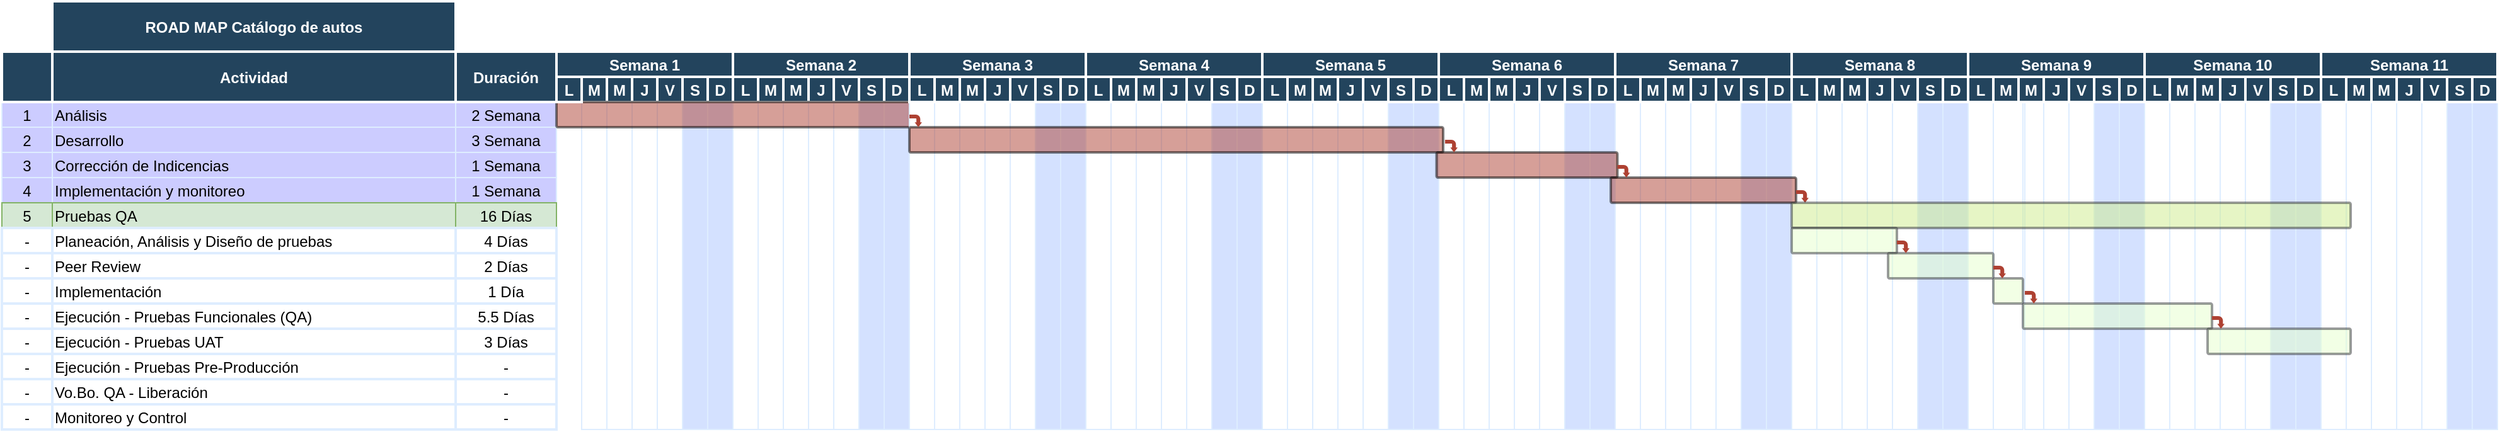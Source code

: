 <mxfile version="22.1.18" type="github">
  <diagram name="Page-1" id="8378b5f6-a2b2-b727-a746-972ab9d02e00">
    <mxGraphModel dx="1035" dy="569" grid="1" gridSize="10" guides="1" tooltips="1" connect="0" arrows="1" fold="1" page="1" pageScale="1.5" pageWidth="1169" pageHeight="827" background="none" math="0" shadow="0">
      <root>
        <mxCell id="0" />
        <mxCell id="1" parent="0" />
        <mxCell id="63" value="1" style="strokeColor=#DEEDFF;fillColor=#CCCCFF;" parent="1" vertex="1">
          <mxGeometry x="246.5" y="380" width="40" height="20" as="geometry" />
        </mxCell>
        <mxCell id="64" value="Análisis" style="align=left;strokeColor=#DEEDFF;fillColor=#CCCCFF;" parent="1" vertex="1">
          <mxGeometry x="286.5" y="380" width="320" height="20" as="geometry" />
        </mxCell>
        <mxCell id="65" value="2 Semana" style="strokeColor=#DEEDFF;fillColor=#CCCCFF;" parent="1" vertex="1">
          <mxGeometry x="606.5" y="380" width="80.0" height="20" as="geometry" />
        </mxCell>
        <mxCell id="69" value="2" style="strokeColor=#DEEDFF;fillColor=#CCCCFF;" parent="1" vertex="1">
          <mxGeometry x="246.5" y="400.0" width="40" height="20" as="geometry" />
        </mxCell>
        <mxCell id="70" value="Desarrollo" style="align=left;strokeColor=#DEEDFF;fillColor=#CCCCFF;" parent="1" vertex="1">
          <mxGeometry x="286.5" y="400.0" width="320.0" height="20" as="geometry" />
        </mxCell>
        <mxCell id="71" value="3 Semana" style="strokeColor=#DEEDFF;fillColor=#CCCCFF;" parent="1" vertex="1">
          <mxGeometry x="606.5" y="400.0" width="80.0" height="20" as="geometry" />
        </mxCell>
        <mxCell id="74" value="3" style="strokeColor=#DEEDFF;fillColor=#CCCCFF;" parent="1" vertex="1">
          <mxGeometry x="246.5" y="420.0" width="40" height="20" as="geometry" />
        </mxCell>
        <mxCell id="75" value="Corrección de Indicencias" style="align=left;strokeColor=#DEEDFF;fillColor=#CCCCFF;" parent="1" vertex="1">
          <mxGeometry x="286.5" y="420.0" width="320.0" height="20.0" as="geometry" />
        </mxCell>
        <mxCell id="76" value="1 Semana" style="strokeColor=#DEEDFF;fillColor=#CCCCFF;" parent="1" vertex="1">
          <mxGeometry x="606.5" y="420.0" width="80.0" height="20" as="geometry" />
        </mxCell>
        <mxCell id="79" value="4" style="strokeColor=#DEEDFF;fillColor=#CCCCFF;" parent="1" vertex="1">
          <mxGeometry x="246.5" y="440.0" width="40" height="20" as="geometry" />
        </mxCell>
        <mxCell id="80" value="Implementación y monitoreo" style="align=left;strokeColor=#DEEDFF;fillColor=#CCCCFF;" parent="1" vertex="1">
          <mxGeometry x="286.5" y="440.0" width="320" height="20" as="geometry" />
        </mxCell>
        <mxCell id="81" value="1 Semana" style="strokeColor=#DEEDFF;fillColor=#CCCCFF;" parent="1" vertex="1">
          <mxGeometry x="606.5" y="440.0" width="80.0" height="20" as="geometry" />
        </mxCell>
        <mxCell id="84" value="5" style="strokeColor=#82b366;fillColor=#d5e8d4;" parent="1" vertex="1">
          <mxGeometry x="246.5" y="460.0" width="40" height="20" as="geometry" />
        </mxCell>
        <mxCell id="85" value="Pruebas QA" style="align=left;strokeColor=#82b366;fillColor=#d5e8d4;" parent="1" vertex="1">
          <mxGeometry x="286.5" y="460.0" width="320.0" height="20" as="geometry" />
        </mxCell>
        <mxCell id="86" value="16 Días" style="strokeColor=#82b366;fillColor=#d5e8d4;" parent="1" vertex="1">
          <mxGeometry x="606.5" y="460.0" width="80.0" height="20" as="geometry" />
        </mxCell>
        <mxCell id="89" value="-" style="strokeColor=#DEEDFF;strokeWidth=2;" parent="1" vertex="1">
          <mxGeometry x="246.5" y="480.0" width="40" height="20" as="geometry" />
        </mxCell>
        <mxCell id="90" value="Planeación, Análisis y Diseño de pruebas" style="align=left;strokeColor=#DEEDFF;strokeWidth=2;" parent="1" vertex="1">
          <mxGeometry x="286.5" y="480.0" width="320.0" height="20" as="geometry" />
        </mxCell>
        <mxCell id="91" value="4 Días" style="strokeColor=#DEEDFF;strokeWidth=2;" parent="1" vertex="1">
          <mxGeometry x="606.5" y="480.0" width="80.0" height="20" as="geometry" />
        </mxCell>
        <mxCell id="94" value="-" style="strokeColor=#DEEDFF;strokeWidth=2;" parent="1" vertex="1">
          <mxGeometry x="246.5" y="500.0" width="40" height="20" as="geometry" />
        </mxCell>
        <mxCell id="95" value="Peer Review" style="align=left;strokeColor=#DEEDFF;strokeWidth=2;" parent="1" vertex="1">
          <mxGeometry x="286.5" y="500.0" width="320.0" height="20" as="geometry" />
        </mxCell>
        <mxCell id="96" value="2 Días" style="strokeColor=#DEEDFF;strokeWidth=2;" parent="1" vertex="1">
          <mxGeometry x="606.5" y="500.0" width="80.0" height="20" as="geometry" />
        </mxCell>
        <mxCell id="99" value="-" style="strokeColor=#DEEDFF;fillColor=#FFFFFF;strokeWidth=2;" parent="1" vertex="1">
          <mxGeometry x="246.5" y="520.0" width="40" height="20" as="geometry" />
        </mxCell>
        <mxCell id="100" value="Implementación" style="align=left;strokeColor=#DEEDFF;fillColor=#FFFFFF;strokeWidth=2;" parent="1" vertex="1">
          <mxGeometry x="286.5" y="520.0" width="320.0" height="20" as="geometry" />
        </mxCell>
        <mxCell id="101" value="1 Día" style="strokeColor=#DEEDFF;fillColor=#FFFFFF;strokeWidth=2;" parent="1" vertex="1">
          <mxGeometry x="606.5" y="520.0" width="80.0" height="20" as="geometry" />
        </mxCell>
        <mxCell id="104" value="-" style="strokeColor=#DEEDFF;fillColor=#FFFFFF;strokeWidth=2;" parent="1" vertex="1">
          <mxGeometry x="246.5" y="540.0" width="40" height="20" as="geometry" />
        </mxCell>
        <mxCell id="105" value="Ejecución - Pruebas Funcionales (QA)" style="align=left;strokeColor=#DEEDFF;fillColor=#FFFFFF;strokeWidth=2;" parent="1" vertex="1">
          <mxGeometry x="286.5" y="540.0" width="320.0" height="20.0" as="geometry" />
        </mxCell>
        <mxCell id="106" value="5.5 Días" style="strokeColor=#DEEDFF;fillColor=#FFFFFF;strokeWidth=2;" parent="1" vertex="1">
          <mxGeometry x="606.5" y="540.0" width="80.0" height="20" as="geometry" />
        </mxCell>
        <mxCell id="194" value="" style="strokeColor=#DEEDFF" parent="1" vertex="1">
          <mxGeometry x="706.5" y="380" width="20" height="260" as="geometry" />
        </mxCell>
        <mxCell id="195" value="" style="strokeColor=#DEEDFF" parent="1" vertex="1">
          <mxGeometry x="726.5" y="380" width="20" height="260" as="geometry" />
        </mxCell>
        <mxCell id="196" value="" style="strokeColor=#DEEDFF" parent="1" vertex="1">
          <mxGeometry x="746.5" y="380" width="20" height="260" as="geometry" />
        </mxCell>
        <mxCell id="197" value="" style="strokeColor=#DEEDFF" parent="1" vertex="1">
          <mxGeometry x="766.5" y="380" width="20" height="260" as="geometry" />
        </mxCell>
        <mxCell id="198" value="" style="strokeColor=#DEEDFF;fillColor=#D4E1FF" parent="1" vertex="1">
          <mxGeometry x="786.5" y="380" width="20" height="260" as="geometry" />
        </mxCell>
        <mxCell id="199" value="" style="strokeColor=#DEEDFF;fillColor=#D4E1FF" parent="1" vertex="1">
          <mxGeometry x="806.5" y="380" width="20" height="260" as="geometry" />
        </mxCell>
        <mxCell id="200" value="" style="strokeColor=#DEEDFF" parent="1" vertex="1">
          <mxGeometry x="826.5" y="380" width="20" height="260" as="geometry" />
        </mxCell>
        <mxCell id="201" value="" style="strokeColor=#DEEDFF" parent="1" vertex="1">
          <mxGeometry x="846.5" y="380" width="20" height="260" as="geometry" />
        </mxCell>
        <mxCell id="202" value="" style="strokeColor=#DEEDFF" parent="1" vertex="1">
          <mxGeometry x="866.5" y="380" width="20" height="260" as="geometry" />
        </mxCell>
        <mxCell id="203" value="" style="strokeColor=#DEEDFF" parent="1" vertex="1">
          <mxGeometry x="886.5" y="380" width="20" height="260" as="geometry" />
        </mxCell>
        <mxCell id="204" value="" style="strokeColor=#DEEDFF" parent="1" vertex="1">
          <mxGeometry x="906.5" y="380" width="20" height="260" as="geometry" />
        </mxCell>
        <mxCell id="205" value="" style="strokeColor=#DEEDFF;fillColor=#D4E1FF" parent="1" vertex="1">
          <mxGeometry x="926.5" y="380" width="20" height="260" as="geometry" />
        </mxCell>
        <mxCell id="206" value="" style="strokeColor=#DEEDFF;fillColor=#D4E1FF" parent="1" vertex="1">
          <mxGeometry x="946.5" y="380" width="20" height="260" as="geometry" />
        </mxCell>
        <mxCell id="2" value="Actividad" style="fillColor=#23445D;strokeColor=#FFFFFF;strokeWidth=2;fontColor=#FFFFFF;fontStyle=1" parent="1" vertex="1">
          <mxGeometry x="286.5" y="340" width="320" height="40" as="geometry" />
        </mxCell>
        <mxCell id="3" value="" style="fillColor=#23445D;strokeColor=#FFFFFF;strokeWidth=2;fontColor=#FFFFFF;fontStyle=1" parent="1" vertex="1">
          <mxGeometry x="246.5" y="340" width="40" height="40" as="geometry" />
        </mxCell>
        <mxCell id="4" value="Semana 1" style="fillColor=#23445D;strokeColor=#FFFFFF;strokeWidth=2;fontColor=#FFFFFF;fontStyle=1" parent="1" vertex="1">
          <mxGeometry x="686.5" y="340.0" width="140" height="20" as="geometry" />
        </mxCell>
        <mxCell id="6" value="M" style="fillColor=#23445D;strokeColor=#FFFFFF;strokeWidth=2;fontColor=#FFFFFF;fontStyle=1" parent="1" vertex="1">
          <mxGeometry x="706.5" y="360.0" width="20" height="20" as="geometry" />
        </mxCell>
        <mxCell id="7" value="M" style="fillColor=#23445D;strokeColor=#FFFFFF;strokeWidth=2;fontColor=#FFFFFF;fontStyle=1" parent="1" vertex="1">
          <mxGeometry x="726.5" y="360.0" width="20" height="20" as="geometry" />
        </mxCell>
        <mxCell id="8" value="J" style="fillColor=#23445D;strokeColor=#FFFFFF;strokeWidth=2;fontColor=#FFFFFF;fontStyle=1" parent="1" vertex="1">
          <mxGeometry x="746.5" y="360.0" width="20" height="20" as="geometry" />
        </mxCell>
        <mxCell id="9" value="V" style="fillColor=#23445D;strokeColor=#FFFFFF;strokeWidth=2;fontColor=#FFFFFF;fontStyle=1" parent="1" vertex="1">
          <mxGeometry x="766.5" y="360.0" width="20" height="20" as="geometry" />
        </mxCell>
        <mxCell id="10" value="S" style="fillColor=#23445D;strokeColor=#FFFFFF;strokeWidth=2;fontColor=#FFFFFF;fontStyle=1" parent="1" vertex="1">
          <mxGeometry x="786.5" y="360.0" width="20" height="20" as="geometry" />
        </mxCell>
        <mxCell id="11" value="D" style="fillColor=#23445D;strokeColor=#FFFFFF;strokeWidth=2;fontColor=#FFFFFF;fontStyle=1" parent="1" vertex="1">
          <mxGeometry x="806.5" y="360.0" width="20" height="20" as="geometry" />
        </mxCell>
        <mxCell id="12" value="Duración" style="fillColor=#23445D;strokeColor=#FFFFFF;strokeWidth=2;fontColor=#FFFFFF;fontStyle=1" parent="1" vertex="1">
          <mxGeometry x="606.5" y="340.0" width="80.0" height="40.0" as="geometry" />
        </mxCell>
        <mxCell id="15" value="Semana 2" style="fillColor=#23445D;strokeColor=#FFFFFF;strokeWidth=2;fontColor=#FFFFFF;fontStyle=1" parent="1" vertex="1">
          <mxGeometry x="826.5" y="340.0" width="140" height="20" as="geometry" />
        </mxCell>
        <mxCell id="16" value="L" style="fillColor=#23445D;strokeColor=#FFFFFF;strokeWidth=2;fontColor=#FFFFFF;fontStyle=1" parent="1" vertex="1">
          <mxGeometry x="826.5" y="360.0" width="20" height="20" as="geometry" />
        </mxCell>
        <mxCell id="17" value="M" style="fillColor=#23445D;strokeColor=#FFFFFF;strokeWidth=2;fontColor=#FFFFFF;fontStyle=1" parent="1" vertex="1">
          <mxGeometry x="846.5" y="360.0" width="20" height="20" as="geometry" />
        </mxCell>
        <mxCell id="18" value="M" style="fillColor=#23445D;strokeColor=#FFFFFF;strokeWidth=2;fontColor=#FFFFFF;fontStyle=1" parent="1" vertex="1">
          <mxGeometry x="866.5" y="360.0" width="20" height="20" as="geometry" />
        </mxCell>
        <mxCell id="19" value="J" style="fillColor=#23445D;strokeColor=#FFFFFF;strokeWidth=2;fontColor=#FFFFFF;fontStyle=1" parent="1" vertex="1">
          <mxGeometry x="886.5" y="360.0" width="20" height="20" as="geometry" />
        </mxCell>
        <mxCell id="20" value="V" style="fillColor=#23445D;strokeColor=#FFFFFF;strokeWidth=2;fontColor=#FFFFFF;fontStyle=1" parent="1" vertex="1">
          <mxGeometry x="906.5" y="360.0" width="20" height="20" as="geometry" />
        </mxCell>
        <mxCell id="21" value="S" style="fillColor=#23445D;strokeColor=#FFFFFF;strokeWidth=2;fontColor=#FFFFFF;fontStyle=1" parent="1" vertex="1">
          <mxGeometry x="926.5" y="360.0" width="20" height="20" as="geometry" />
        </mxCell>
        <mxCell id="22" value="D" style="fillColor=#23445D;strokeColor=#FFFFFF;strokeWidth=2;fontColor=#FFFFFF;fontStyle=1" parent="1" vertex="1">
          <mxGeometry x="946.5" y="360.0" width="20" height="20" as="geometry" />
        </mxCell>
        <mxCell id="242" value="" style="shape=mxgraph.flowchart.process;fillColor=#AE4132;strokeColor=#000000;strokeWidth=2;opacity=50" parent="1" vertex="1">
          <mxGeometry x="686.5" y="380" width="283.5" height="20" as="geometry" />
        </mxCell>
        <mxCell id="0TEdr6XwHTBYmzNy-4LU-257" value="" style="strokeColor=#DEEDFF" vertex="1" parent="1">
          <mxGeometry x="966.5" y="380" width="20" height="260" as="geometry" />
        </mxCell>
        <mxCell id="0TEdr6XwHTBYmzNy-4LU-258" value="" style="strokeColor=#DEEDFF" vertex="1" parent="1">
          <mxGeometry x="986.5" y="380" width="20" height="260" as="geometry" />
        </mxCell>
        <mxCell id="0TEdr6XwHTBYmzNy-4LU-259" value="" style="strokeColor=#DEEDFF" vertex="1" parent="1">
          <mxGeometry x="1006.5" y="380" width="20" height="260" as="geometry" />
        </mxCell>
        <mxCell id="0TEdr6XwHTBYmzNy-4LU-260" value="" style="strokeColor=#DEEDFF" vertex="1" parent="1">
          <mxGeometry x="1026.5" y="380" width="20" height="260" as="geometry" />
        </mxCell>
        <mxCell id="0TEdr6XwHTBYmzNy-4LU-261" value="" style="strokeColor=#DEEDFF" vertex="1" parent="1">
          <mxGeometry x="1046.5" y="380" width="20" height="260" as="geometry" />
        </mxCell>
        <mxCell id="0TEdr6XwHTBYmzNy-4LU-262" value="" style="strokeColor=#DEEDFF;fillColor=#D4E1FF" vertex="1" parent="1">
          <mxGeometry x="1066.5" y="380" width="20" height="260" as="geometry" />
        </mxCell>
        <mxCell id="0TEdr6XwHTBYmzNy-4LU-263" value="" style="strokeColor=#DEEDFF;fillColor=#D4E1FF" vertex="1" parent="1">
          <mxGeometry x="1086.5" y="380" width="20" height="260" as="geometry" />
        </mxCell>
        <mxCell id="0TEdr6XwHTBYmzNy-4LU-264" value="Semana 3" style="fillColor=#23445D;strokeColor=#FFFFFF;strokeWidth=2;fontColor=#FFFFFF;fontStyle=1" vertex="1" parent="1">
          <mxGeometry x="966.5" y="340.0" width="140" height="20" as="geometry" />
        </mxCell>
        <mxCell id="0TEdr6XwHTBYmzNy-4LU-265" value="L" style="fillColor=#23445D;strokeColor=#FFFFFF;strokeWidth=2;fontColor=#FFFFFF;fontStyle=1" vertex="1" parent="1">
          <mxGeometry x="966.5" y="360.0" width="20" height="20" as="geometry" />
        </mxCell>
        <mxCell id="0TEdr6XwHTBYmzNy-4LU-266" value="M" style="fillColor=#23445D;strokeColor=#FFFFFF;strokeWidth=2;fontColor=#FFFFFF;fontStyle=1" vertex="1" parent="1">
          <mxGeometry x="986.5" y="360.0" width="20" height="20" as="geometry" />
        </mxCell>
        <mxCell id="0TEdr6XwHTBYmzNy-4LU-267" value="M" style="fillColor=#23445D;strokeColor=#FFFFFF;strokeWidth=2;fontColor=#FFFFFF;fontStyle=1" vertex="1" parent="1">
          <mxGeometry x="1006.5" y="360.0" width="20" height="20" as="geometry" />
        </mxCell>
        <mxCell id="0TEdr6XwHTBYmzNy-4LU-268" value="J" style="fillColor=#23445D;strokeColor=#FFFFFF;strokeWidth=2;fontColor=#FFFFFF;fontStyle=1" vertex="1" parent="1">
          <mxGeometry x="1026.5" y="360.0" width="20" height="20" as="geometry" />
        </mxCell>
        <mxCell id="0TEdr6XwHTBYmzNy-4LU-269" value="V" style="fillColor=#23445D;strokeColor=#FFFFFF;strokeWidth=2;fontColor=#FFFFFF;fontStyle=1" vertex="1" parent="1">
          <mxGeometry x="1046.5" y="360.0" width="20" height="20" as="geometry" />
        </mxCell>
        <mxCell id="0TEdr6XwHTBYmzNy-4LU-270" value="S" style="fillColor=#23445D;strokeColor=#FFFFFF;strokeWidth=2;fontColor=#FFFFFF;fontStyle=1" vertex="1" parent="1">
          <mxGeometry x="1066.5" y="360.0" width="20" height="20" as="geometry" />
        </mxCell>
        <mxCell id="0TEdr6XwHTBYmzNy-4LU-271" value="D" style="fillColor=#23445D;strokeColor=#FFFFFF;strokeWidth=2;fontColor=#FFFFFF;fontStyle=1" vertex="1" parent="1">
          <mxGeometry x="1086.5" y="360.0" width="20" height="20" as="geometry" />
        </mxCell>
        <mxCell id="0TEdr6XwHTBYmzNy-4LU-272" value="" style="strokeColor=#DEEDFF" vertex="1" parent="1">
          <mxGeometry x="1106.5" y="380" width="20" height="260" as="geometry" />
        </mxCell>
        <mxCell id="0TEdr6XwHTBYmzNy-4LU-273" value="" style="strokeColor=#DEEDFF" vertex="1" parent="1">
          <mxGeometry x="1126.5" y="380" width="20" height="260" as="geometry" />
        </mxCell>
        <mxCell id="0TEdr6XwHTBYmzNy-4LU-274" value="" style="strokeColor=#DEEDFF" vertex="1" parent="1">
          <mxGeometry x="1146.5" y="380" width="20" height="260" as="geometry" />
        </mxCell>
        <mxCell id="0TEdr6XwHTBYmzNy-4LU-275" value="" style="strokeColor=#DEEDFF" vertex="1" parent="1">
          <mxGeometry x="1166.5" y="380" width="20" height="260" as="geometry" />
        </mxCell>
        <mxCell id="0TEdr6XwHTBYmzNy-4LU-276" value="" style="strokeColor=#DEEDFF" vertex="1" parent="1">
          <mxGeometry x="1186.5" y="380" width="20" height="260" as="geometry" />
        </mxCell>
        <mxCell id="0TEdr6XwHTBYmzNy-4LU-277" value="" style="strokeColor=#DEEDFF;fillColor=#D4E1FF" vertex="1" parent="1">
          <mxGeometry x="1206.5" y="380" width="20" height="260" as="geometry" />
        </mxCell>
        <mxCell id="0TEdr6XwHTBYmzNy-4LU-278" value="" style="strokeColor=#DEEDFF;fillColor=#D4E1FF" vertex="1" parent="1">
          <mxGeometry x="1226.5" y="380" width="20" height="260" as="geometry" />
        </mxCell>
        <mxCell id="0TEdr6XwHTBYmzNy-4LU-279" value="Semana 4" style="fillColor=#23445D;strokeColor=#FFFFFF;strokeWidth=2;fontColor=#FFFFFF;fontStyle=1" vertex="1" parent="1">
          <mxGeometry x="1106.5" y="340.0" width="140" height="20" as="geometry" />
        </mxCell>
        <mxCell id="0TEdr6XwHTBYmzNy-4LU-280" value="L" style="fillColor=#23445D;strokeColor=#FFFFFF;strokeWidth=2;fontColor=#FFFFFF;fontStyle=1" vertex="1" parent="1">
          <mxGeometry x="1106.5" y="360.0" width="20" height="20" as="geometry" />
        </mxCell>
        <mxCell id="0TEdr6XwHTBYmzNy-4LU-281" value="M" style="fillColor=#23445D;strokeColor=#FFFFFF;strokeWidth=2;fontColor=#FFFFFF;fontStyle=1" vertex="1" parent="1">
          <mxGeometry x="1126.5" y="360.0" width="20" height="20" as="geometry" />
        </mxCell>
        <mxCell id="0TEdr6XwHTBYmzNy-4LU-282" value="M" style="fillColor=#23445D;strokeColor=#FFFFFF;strokeWidth=2;fontColor=#FFFFFF;fontStyle=1" vertex="1" parent="1">
          <mxGeometry x="1146.5" y="360.0" width="20" height="20" as="geometry" />
        </mxCell>
        <mxCell id="0TEdr6XwHTBYmzNy-4LU-283" value="J" style="fillColor=#23445D;strokeColor=#FFFFFF;strokeWidth=2;fontColor=#FFFFFF;fontStyle=1" vertex="1" parent="1">
          <mxGeometry x="1166.5" y="360.0" width="20" height="20" as="geometry" />
        </mxCell>
        <mxCell id="0TEdr6XwHTBYmzNy-4LU-284" value="V" style="fillColor=#23445D;strokeColor=#FFFFFF;strokeWidth=2;fontColor=#FFFFFF;fontStyle=1" vertex="1" parent="1">
          <mxGeometry x="1186.5" y="360.0" width="20" height="20" as="geometry" />
        </mxCell>
        <mxCell id="0TEdr6XwHTBYmzNy-4LU-285" value="S" style="fillColor=#23445D;strokeColor=#FFFFFF;strokeWidth=2;fontColor=#FFFFFF;fontStyle=1" vertex="1" parent="1">
          <mxGeometry x="1206.5" y="360.0" width="20" height="20" as="geometry" />
        </mxCell>
        <mxCell id="0TEdr6XwHTBYmzNy-4LU-286" value="D" style="fillColor=#23445D;strokeColor=#FFFFFF;strokeWidth=2;fontColor=#FFFFFF;fontStyle=1" vertex="1" parent="1">
          <mxGeometry x="1226.5" y="360.0" width="20" height="20" as="geometry" />
        </mxCell>
        <mxCell id="0TEdr6XwHTBYmzNy-4LU-287" value="" style="strokeColor=#DEEDFF" vertex="1" parent="1">
          <mxGeometry x="1246.5" y="380" width="20" height="260" as="geometry" />
        </mxCell>
        <mxCell id="0TEdr6XwHTBYmzNy-4LU-288" value="" style="strokeColor=#DEEDFF" vertex="1" parent="1">
          <mxGeometry x="1266.5" y="380" width="20" height="260" as="geometry" />
        </mxCell>
        <mxCell id="0TEdr6XwHTBYmzNy-4LU-289" value="" style="strokeColor=#DEEDFF" vertex="1" parent="1">
          <mxGeometry x="1286.5" y="380" width="20" height="260" as="geometry" />
        </mxCell>
        <mxCell id="0TEdr6XwHTBYmzNy-4LU-290" value="" style="strokeColor=#DEEDFF" vertex="1" parent="1">
          <mxGeometry x="1306.5" y="380" width="20" height="260" as="geometry" />
        </mxCell>
        <mxCell id="0TEdr6XwHTBYmzNy-4LU-291" value="" style="strokeColor=#DEEDFF" vertex="1" parent="1">
          <mxGeometry x="1326.5" y="380" width="20" height="260" as="geometry" />
        </mxCell>
        <mxCell id="0TEdr6XwHTBYmzNy-4LU-292" value="" style="strokeColor=#DEEDFF;fillColor=#D4E1FF" vertex="1" parent="1">
          <mxGeometry x="1346.5" y="380" width="20" height="260" as="geometry" />
        </mxCell>
        <mxCell id="0TEdr6XwHTBYmzNy-4LU-293" value="" style="strokeColor=#DEEDFF;fillColor=#D4E1FF" vertex="1" parent="1">
          <mxGeometry x="1366.5" y="380" width="20" height="260" as="geometry" />
        </mxCell>
        <mxCell id="0TEdr6XwHTBYmzNy-4LU-294" value="Semana 5" style="fillColor=#23445D;strokeColor=#FFFFFF;strokeWidth=2;fontColor=#FFFFFF;fontStyle=1" vertex="1" parent="1">
          <mxGeometry x="1246.5" y="340.0" width="140" height="20" as="geometry" />
        </mxCell>
        <mxCell id="0TEdr6XwHTBYmzNy-4LU-295" value="L" style="fillColor=#23445D;strokeColor=#FFFFFF;strokeWidth=2;fontColor=#FFFFFF;fontStyle=1" vertex="1" parent="1">
          <mxGeometry x="1246.5" y="360.0" width="20" height="20" as="geometry" />
        </mxCell>
        <mxCell id="0TEdr6XwHTBYmzNy-4LU-296" value="M" style="fillColor=#23445D;strokeColor=#FFFFFF;strokeWidth=2;fontColor=#FFFFFF;fontStyle=1" vertex="1" parent="1">
          <mxGeometry x="1266.5" y="360.0" width="20" height="20" as="geometry" />
        </mxCell>
        <mxCell id="0TEdr6XwHTBYmzNy-4LU-297" value="M" style="fillColor=#23445D;strokeColor=#FFFFFF;strokeWidth=2;fontColor=#FFFFFF;fontStyle=1" vertex="1" parent="1">
          <mxGeometry x="1286.5" y="360.0" width="20" height="20" as="geometry" />
        </mxCell>
        <mxCell id="0TEdr6XwHTBYmzNy-4LU-298" value="J" style="fillColor=#23445D;strokeColor=#FFFFFF;strokeWidth=2;fontColor=#FFFFFF;fontStyle=1" vertex="1" parent="1">
          <mxGeometry x="1306.5" y="360.0" width="20" height="20" as="geometry" />
        </mxCell>
        <mxCell id="0TEdr6XwHTBYmzNy-4LU-299" value="V" style="fillColor=#23445D;strokeColor=#FFFFFF;strokeWidth=2;fontColor=#FFFFFF;fontStyle=1" vertex="1" parent="1">
          <mxGeometry x="1326.5" y="360.0" width="20" height="20" as="geometry" />
        </mxCell>
        <mxCell id="0TEdr6XwHTBYmzNy-4LU-300" value="S" style="fillColor=#23445D;strokeColor=#FFFFFF;strokeWidth=2;fontColor=#FFFFFF;fontStyle=1" vertex="1" parent="1">
          <mxGeometry x="1346.5" y="360.0" width="20" height="20" as="geometry" />
        </mxCell>
        <mxCell id="0TEdr6XwHTBYmzNy-4LU-301" value="D" style="fillColor=#23445D;strokeColor=#FFFFFF;strokeWidth=2;fontColor=#FFFFFF;fontStyle=1" vertex="1" parent="1">
          <mxGeometry x="1366.5" y="360.0" width="20" height="20" as="geometry" />
        </mxCell>
        <mxCell id="0TEdr6XwHTBYmzNy-4LU-302" value="" style="strokeColor=#DEEDFF" vertex="1" parent="1">
          <mxGeometry x="1386.5" y="380" width="20" height="260" as="geometry" />
        </mxCell>
        <mxCell id="0TEdr6XwHTBYmzNy-4LU-303" value="" style="strokeColor=#DEEDFF" vertex="1" parent="1">
          <mxGeometry x="1406.5" y="380" width="20" height="260" as="geometry" />
        </mxCell>
        <mxCell id="0TEdr6XwHTBYmzNy-4LU-304" value="" style="strokeColor=#DEEDFF" vertex="1" parent="1">
          <mxGeometry x="1426.5" y="380" width="20" height="260" as="geometry" />
        </mxCell>
        <mxCell id="0TEdr6XwHTBYmzNy-4LU-305" value="" style="strokeColor=#DEEDFF" vertex="1" parent="1">
          <mxGeometry x="1446.5" y="380" width="20" height="260" as="geometry" />
        </mxCell>
        <mxCell id="0TEdr6XwHTBYmzNy-4LU-306" value="" style="strokeColor=#DEEDFF" vertex="1" parent="1">
          <mxGeometry x="1466.5" y="380" width="20" height="260" as="geometry" />
        </mxCell>
        <mxCell id="0TEdr6XwHTBYmzNy-4LU-307" value="" style="strokeColor=#DEEDFF;fillColor=#D4E1FF" vertex="1" parent="1">
          <mxGeometry x="1486.5" y="380" width="20" height="260" as="geometry" />
        </mxCell>
        <mxCell id="0TEdr6XwHTBYmzNy-4LU-308" value="" style="strokeColor=#DEEDFF;fillColor=#D4E1FF" vertex="1" parent="1">
          <mxGeometry x="1506.5" y="380" width="20" height="260" as="geometry" />
        </mxCell>
        <mxCell id="0TEdr6XwHTBYmzNy-4LU-309" value="Semana 6" style="fillColor=#23445D;strokeColor=#FFFFFF;strokeWidth=2;fontColor=#FFFFFF;fontStyle=1" vertex="1" parent="1">
          <mxGeometry x="1386.5" y="340.0" width="140" height="20" as="geometry" />
        </mxCell>
        <mxCell id="0TEdr6XwHTBYmzNy-4LU-310" value="L" style="fillColor=#23445D;strokeColor=#FFFFFF;strokeWidth=2;fontColor=#FFFFFF;fontStyle=1" vertex="1" parent="1">
          <mxGeometry x="1386.5" y="360.0" width="20" height="20" as="geometry" />
        </mxCell>
        <mxCell id="0TEdr6XwHTBYmzNy-4LU-311" value="M" style="fillColor=#23445D;strokeColor=#FFFFFF;strokeWidth=2;fontColor=#FFFFFF;fontStyle=1" vertex="1" parent="1">
          <mxGeometry x="1406.5" y="360.0" width="20" height="20" as="geometry" />
        </mxCell>
        <mxCell id="0TEdr6XwHTBYmzNy-4LU-312" value="M" style="fillColor=#23445D;strokeColor=#FFFFFF;strokeWidth=2;fontColor=#FFFFFF;fontStyle=1" vertex="1" parent="1">
          <mxGeometry x="1426.5" y="360.0" width="20" height="20" as="geometry" />
        </mxCell>
        <mxCell id="0TEdr6XwHTBYmzNy-4LU-313" value="J" style="fillColor=#23445D;strokeColor=#FFFFFF;strokeWidth=2;fontColor=#FFFFFF;fontStyle=1" vertex="1" parent="1">
          <mxGeometry x="1446.5" y="360.0" width="20" height="20" as="geometry" />
        </mxCell>
        <mxCell id="0TEdr6XwHTBYmzNy-4LU-314" value="V" style="fillColor=#23445D;strokeColor=#FFFFFF;strokeWidth=2;fontColor=#FFFFFF;fontStyle=1" vertex="1" parent="1">
          <mxGeometry x="1466.5" y="360.0" width="20" height="20" as="geometry" />
        </mxCell>
        <mxCell id="0TEdr6XwHTBYmzNy-4LU-315" value="S" style="fillColor=#23445D;strokeColor=#FFFFFF;strokeWidth=2;fontColor=#FFFFFF;fontStyle=1" vertex="1" parent="1">
          <mxGeometry x="1486.5" y="360.0" width="20" height="20" as="geometry" />
        </mxCell>
        <mxCell id="0TEdr6XwHTBYmzNy-4LU-316" value="D" style="fillColor=#23445D;strokeColor=#FFFFFF;strokeWidth=2;fontColor=#FFFFFF;fontStyle=1" vertex="1" parent="1">
          <mxGeometry x="1506.5" y="360.0" width="20" height="20" as="geometry" />
        </mxCell>
        <mxCell id="0TEdr6XwHTBYmzNy-4LU-317" value="" style="strokeColor=#DEEDFF" vertex="1" parent="1">
          <mxGeometry x="1526.5" y="380" width="20" height="260" as="geometry" />
        </mxCell>
        <mxCell id="0TEdr6XwHTBYmzNy-4LU-318" value="" style="strokeColor=#DEEDFF" vertex="1" parent="1">
          <mxGeometry x="1546.5" y="380" width="20" height="260" as="geometry" />
        </mxCell>
        <mxCell id="0TEdr6XwHTBYmzNy-4LU-319" value="" style="strokeColor=#DEEDFF" vertex="1" parent="1">
          <mxGeometry x="1566.5" y="380" width="20" height="260" as="geometry" />
        </mxCell>
        <mxCell id="0TEdr6XwHTBYmzNy-4LU-320" value="" style="strokeColor=#DEEDFF" vertex="1" parent="1">
          <mxGeometry x="1586.5" y="380" width="20" height="260" as="geometry" />
        </mxCell>
        <mxCell id="0TEdr6XwHTBYmzNy-4LU-321" value="" style="strokeColor=#DEEDFF" vertex="1" parent="1">
          <mxGeometry x="1606.5" y="380" width="20" height="260" as="geometry" />
        </mxCell>
        <mxCell id="0TEdr6XwHTBYmzNy-4LU-322" value="" style="strokeColor=#DEEDFF;fillColor=#D4E1FF" vertex="1" parent="1">
          <mxGeometry x="1626.5" y="380" width="20" height="260" as="geometry" />
        </mxCell>
        <mxCell id="0TEdr6XwHTBYmzNy-4LU-323" value="" style="strokeColor=#DEEDFF;fillColor=#D4E1FF" vertex="1" parent="1">
          <mxGeometry x="1646.5" y="380" width="20" height="260" as="geometry" />
        </mxCell>
        <mxCell id="0TEdr6XwHTBYmzNy-4LU-324" value="Semana 7" style="fillColor=#23445D;strokeColor=#FFFFFF;strokeWidth=2;fontColor=#FFFFFF;fontStyle=1" vertex="1" parent="1">
          <mxGeometry x="1526.5" y="340.0" width="140" height="20" as="geometry" />
        </mxCell>
        <mxCell id="0TEdr6XwHTBYmzNy-4LU-325" value="L" style="fillColor=#23445D;strokeColor=#FFFFFF;strokeWidth=2;fontColor=#FFFFFF;fontStyle=1" vertex="1" parent="1">
          <mxGeometry x="1526.5" y="360.0" width="20" height="20" as="geometry" />
        </mxCell>
        <mxCell id="0TEdr6XwHTBYmzNy-4LU-326" value="M" style="fillColor=#23445D;strokeColor=#FFFFFF;strokeWidth=2;fontColor=#FFFFFF;fontStyle=1" vertex="1" parent="1">
          <mxGeometry x="1546.5" y="360.0" width="20" height="20" as="geometry" />
        </mxCell>
        <mxCell id="0TEdr6XwHTBYmzNy-4LU-327" value="M" style="fillColor=#23445D;strokeColor=#FFFFFF;strokeWidth=2;fontColor=#FFFFFF;fontStyle=1" vertex="1" parent="1">
          <mxGeometry x="1566.5" y="360.0" width="20" height="20" as="geometry" />
        </mxCell>
        <mxCell id="0TEdr6XwHTBYmzNy-4LU-328" value="J" style="fillColor=#23445D;strokeColor=#FFFFFF;strokeWidth=2;fontColor=#FFFFFF;fontStyle=1" vertex="1" parent="1">
          <mxGeometry x="1586.5" y="360.0" width="20" height="20" as="geometry" />
        </mxCell>
        <mxCell id="0TEdr6XwHTBYmzNy-4LU-329" value="V" style="fillColor=#23445D;strokeColor=#FFFFFF;strokeWidth=2;fontColor=#FFFFFF;fontStyle=1" vertex="1" parent="1">
          <mxGeometry x="1606.5" y="360.0" width="20" height="20" as="geometry" />
        </mxCell>
        <mxCell id="0TEdr6XwHTBYmzNy-4LU-330" value="S" style="fillColor=#23445D;strokeColor=#FFFFFF;strokeWidth=2;fontColor=#FFFFFF;fontStyle=1" vertex="1" parent="1">
          <mxGeometry x="1626.5" y="360.0" width="20" height="20" as="geometry" />
        </mxCell>
        <mxCell id="0TEdr6XwHTBYmzNy-4LU-331" value="D" style="fillColor=#23445D;strokeColor=#FFFFFF;strokeWidth=2;fontColor=#FFFFFF;fontStyle=1" vertex="1" parent="1">
          <mxGeometry x="1646.5" y="360.0" width="20" height="20" as="geometry" />
        </mxCell>
        <mxCell id="0TEdr6XwHTBYmzNy-4LU-332" value="" style="strokeColor=#DEEDFF" vertex="1" parent="1">
          <mxGeometry x="1666.5" y="380" width="20" height="260" as="geometry" />
        </mxCell>
        <mxCell id="0TEdr6XwHTBYmzNy-4LU-333" value="" style="strokeColor=#DEEDFF" vertex="1" parent="1">
          <mxGeometry x="1686.5" y="380" width="20" height="260" as="geometry" />
        </mxCell>
        <mxCell id="0TEdr6XwHTBYmzNy-4LU-334" value="" style="strokeColor=#DEEDFF" vertex="1" parent="1">
          <mxGeometry x="1706.5" y="380" width="20" height="260" as="geometry" />
        </mxCell>
        <mxCell id="0TEdr6XwHTBYmzNy-4LU-335" value="" style="strokeColor=#DEEDFF" vertex="1" parent="1">
          <mxGeometry x="1726.5" y="380" width="20" height="260" as="geometry" />
        </mxCell>
        <mxCell id="0TEdr6XwHTBYmzNy-4LU-336" value="" style="strokeColor=#DEEDFF" vertex="1" parent="1">
          <mxGeometry x="1746.5" y="380" width="20" height="260" as="geometry" />
        </mxCell>
        <mxCell id="0TEdr6XwHTBYmzNy-4LU-337" value="" style="strokeColor=#DEEDFF;fillColor=#D4E1FF" vertex="1" parent="1">
          <mxGeometry x="1766.5" y="380" width="20" height="260" as="geometry" />
        </mxCell>
        <mxCell id="0TEdr6XwHTBYmzNy-4LU-338" value="" style="strokeColor=#DEEDFF;fillColor=#D4E1FF" vertex="1" parent="1">
          <mxGeometry x="1786.5" y="380" width="20" height="260" as="geometry" />
        </mxCell>
        <mxCell id="0TEdr6XwHTBYmzNy-4LU-339" value="Semana 8" style="fillColor=#23445D;strokeColor=#FFFFFF;strokeWidth=2;fontColor=#FFFFFF;fontStyle=1" vertex="1" parent="1">
          <mxGeometry x="1666.5" y="340.0" width="140" height="20" as="geometry" />
        </mxCell>
        <mxCell id="0TEdr6XwHTBYmzNy-4LU-340" value="L" style="fillColor=#23445D;strokeColor=#FFFFFF;strokeWidth=2;fontColor=#FFFFFF;fontStyle=1" vertex="1" parent="1">
          <mxGeometry x="1666.5" y="360.0" width="20" height="20" as="geometry" />
        </mxCell>
        <mxCell id="0TEdr6XwHTBYmzNy-4LU-341" value="M" style="fillColor=#23445D;strokeColor=#FFFFFF;strokeWidth=2;fontColor=#FFFFFF;fontStyle=1" vertex="1" parent="1">
          <mxGeometry x="1686.5" y="360.0" width="20" height="20" as="geometry" />
        </mxCell>
        <mxCell id="0TEdr6XwHTBYmzNy-4LU-342" value="M" style="fillColor=#23445D;strokeColor=#FFFFFF;strokeWidth=2;fontColor=#FFFFFF;fontStyle=1" vertex="1" parent="1">
          <mxGeometry x="1706.5" y="360.0" width="20" height="20" as="geometry" />
        </mxCell>
        <mxCell id="0TEdr6XwHTBYmzNy-4LU-343" value="J" style="fillColor=#23445D;strokeColor=#FFFFFF;strokeWidth=2;fontColor=#FFFFFF;fontStyle=1" vertex="1" parent="1">
          <mxGeometry x="1726.5" y="360.0" width="20" height="20" as="geometry" />
        </mxCell>
        <mxCell id="0TEdr6XwHTBYmzNy-4LU-344" value="V" style="fillColor=#23445D;strokeColor=#FFFFFF;strokeWidth=2;fontColor=#FFFFFF;fontStyle=1" vertex="1" parent="1">
          <mxGeometry x="1746.5" y="360.0" width="20" height="20" as="geometry" />
        </mxCell>
        <mxCell id="0TEdr6XwHTBYmzNy-4LU-345" value="S" style="fillColor=#23445D;strokeColor=#FFFFFF;strokeWidth=2;fontColor=#FFFFFF;fontStyle=1" vertex="1" parent="1">
          <mxGeometry x="1766.5" y="360.0" width="20" height="20" as="geometry" />
        </mxCell>
        <mxCell id="0TEdr6XwHTBYmzNy-4LU-346" value="D" style="fillColor=#23445D;strokeColor=#FFFFFF;strokeWidth=2;fontColor=#FFFFFF;fontStyle=1" vertex="1" parent="1">
          <mxGeometry x="1786.5" y="360.0" width="20" height="20" as="geometry" />
        </mxCell>
        <mxCell id="0TEdr6XwHTBYmzNy-4LU-347" value="" style="strokeColor=#DEEDFF" vertex="1" parent="1">
          <mxGeometry x="1806.5" y="380" width="20" height="260" as="geometry" />
        </mxCell>
        <mxCell id="0TEdr6XwHTBYmzNy-4LU-348" value="" style="strokeColor=#DEEDFF" vertex="1" parent="1">
          <mxGeometry x="1826.5" y="380" width="23.5" height="260" as="geometry" />
        </mxCell>
        <mxCell id="0TEdr6XwHTBYmzNy-4LU-349" value="" style="strokeColor=#DEEDFF" vertex="1" parent="1">
          <mxGeometry x="1851.5" y="370" width="16.5" height="270" as="geometry" />
        </mxCell>
        <mxCell id="0TEdr6XwHTBYmzNy-4LU-350" value="" style="strokeColor=#DEEDFF" vertex="1" parent="1">
          <mxGeometry x="1866.5" y="380" width="20" height="260" as="geometry" />
        </mxCell>
        <mxCell id="0TEdr6XwHTBYmzNy-4LU-351" value="" style="strokeColor=#DEEDFF" vertex="1" parent="1">
          <mxGeometry x="1886.5" y="380" width="20" height="260" as="geometry" />
        </mxCell>
        <mxCell id="0TEdr6XwHTBYmzNy-4LU-352" value="" style="strokeColor=#DEEDFF;fillColor=#D4E1FF" vertex="1" parent="1">
          <mxGeometry x="1906.5" y="380" width="20" height="260" as="geometry" />
        </mxCell>
        <mxCell id="0TEdr6XwHTBYmzNy-4LU-353" value="" style="strokeColor=#DEEDFF;fillColor=#D4E1FF" vertex="1" parent="1">
          <mxGeometry x="1926.5" y="380" width="20" height="260" as="geometry" />
        </mxCell>
        <mxCell id="0TEdr6XwHTBYmzNy-4LU-354" value="Semana 9" style="fillColor=#23445D;strokeColor=#FFFFFF;strokeWidth=2;fontColor=#FFFFFF;fontStyle=1" vertex="1" parent="1">
          <mxGeometry x="1806.5" y="340.0" width="140" height="20" as="geometry" />
        </mxCell>
        <mxCell id="0TEdr6XwHTBYmzNy-4LU-355" value="L" style="fillColor=#23445D;strokeColor=#FFFFFF;strokeWidth=2;fontColor=#FFFFFF;fontStyle=1" vertex="1" parent="1">
          <mxGeometry x="1806.5" y="360.0" width="20" height="20" as="geometry" />
        </mxCell>
        <mxCell id="0TEdr6XwHTBYmzNy-4LU-356" value="M" style="fillColor=#23445D;strokeColor=#FFFFFF;strokeWidth=2;fontColor=#FFFFFF;fontStyle=1" vertex="1" parent="1">
          <mxGeometry x="1826.5" y="360.0" width="20" height="20" as="geometry" />
        </mxCell>
        <mxCell id="0TEdr6XwHTBYmzNy-4LU-357" value="M" style="fillColor=#23445D;strokeColor=#FFFFFF;strokeWidth=2;fontColor=#FFFFFF;fontStyle=1" vertex="1" parent="1">
          <mxGeometry x="1846.5" y="360.0" width="20" height="20" as="geometry" />
        </mxCell>
        <mxCell id="0TEdr6XwHTBYmzNy-4LU-358" value="J" style="fillColor=#23445D;strokeColor=#FFFFFF;strokeWidth=2;fontColor=#FFFFFF;fontStyle=1" vertex="1" parent="1">
          <mxGeometry x="1866.5" y="360.0" width="20" height="20" as="geometry" />
        </mxCell>
        <mxCell id="0TEdr6XwHTBYmzNy-4LU-359" value="V" style="fillColor=#23445D;strokeColor=#FFFFFF;strokeWidth=2;fontColor=#FFFFFF;fontStyle=1" vertex="1" parent="1">
          <mxGeometry x="1886.5" y="360.0" width="20" height="20" as="geometry" />
        </mxCell>
        <mxCell id="0TEdr6XwHTBYmzNy-4LU-360" value="S" style="fillColor=#23445D;strokeColor=#FFFFFF;strokeWidth=2;fontColor=#FFFFFF;fontStyle=1" vertex="1" parent="1">
          <mxGeometry x="1906.5" y="360.0" width="20" height="20" as="geometry" />
        </mxCell>
        <mxCell id="0TEdr6XwHTBYmzNy-4LU-361" value="D" style="fillColor=#23445D;strokeColor=#FFFFFF;strokeWidth=2;fontColor=#FFFFFF;fontStyle=1" vertex="1" parent="1">
          <mxGeometry x="1926.5" y="360.0" width="20" height="20" as="geometry" />
        </mxCell>
        <mxCell id="0TEdr6XwHTBYmzNy-4LU-362" value="" style="strokeColor=#DEEDFF" vertex="1" parent="1">
          <mxGeometry x="1946.5" y="380" width="20" height="260" as="geometry" />
        </mxCell>
        <mxCell id="0TEdr6XwHTBYmzNy-4LU-363" value="" style="strokeColor=#DEEDFF" vertex="1" parent="1">
          <mxGeometry x="1966.5" y="380" width="20" height="260" as="geometry" />
        </mxCell>
        <mxCell id="0TEdr6XwHTBYmzNy-4LU-364" value="" style="strokeColor=#DEEDFF" vertex="1" parent="1">
          <mxGeometry x="1986.5" y="380" width="20" height="260" as="geometry" />
        </mxCell>
        <mxCell id="0TEdr6XwHTBYmzNy-4LU-365" value="" style="strokeColor=#DEEDFF" vertex="1" parent="1">
          <mxGeometry x="2006.5" y="380" width="20" height="260" as="geometry" />
        </mxCell>
        <mxCell id="0TEdr6XwHTBYmzNy-4LU-366" value="" style="strokeColor=#DEEDFF" vertex="1" parent="1">
          <mxGeometry x="2026.5" y="380" width="20" height="260" as="geometry" />
        </mxCell>
        <mxCell id="0TEdr6XwHTBYmzNy-4LU-367" value="" style="strokeColor=#DEEDFF;fillColor=#D4E1FF" vertex="1" parent="1">
          <mxGeometry x="2046.5" y="380" width="20" height="260" as="geometry" />
        </mxCell>
        <mxCell id="0TEdr6XwHTBYmzNy-4LU-368" value="" style="strokeColor=#DEEDFF;fillColor=#D4E1FF" vertex="1" parent="1">
          <mxGeometry x="2066.5" y="380" width="20" height="260" as="geometry" />
        </mxCell>
        <mxCell id="0TEdr6XwHTBYmzNy-4LU-369" value="Semana 10" style="fillColor=#23445D;strokeColor=#FFFFFF;strokeWidth=2;fontColor=#FFFFFF;fontStyle=1" vertex="1" parent="1">
          <mxGeometry x="1946.5" y="340.0" width="140" height="20" as="geometry" />
        </mxCell>
        <mxCell id="0TEdr6XwHTBYmzNy-4LU-370" value="L" style="fillColor=#23445D;strokeColor=#FFFFFF;strokeWidth=2;fontColor=#FFFFFF;fontStyle=1" vertex="1" parent="1">
          <mxGeometry x="1946.5" y="360.0" width="20" height="20" as="geometry" />
        </mxCell>
        <mxCell id="0TEdr6XwHTBYmzNy-4LU-371" value="M" style="fillColor=#23445D;strokeColor=#FFFFFF;strokeWidth=2;fontColor=#FFFFFF;fontStyle=1" vertex="1" parent="1">
          <mxGeometry x="1966.5" y="360.0" width="20" height="20" as="geometry" />
        </mxCell>
        <mxCell id="0TEdr6XwHTBYmzNy-4LU-372" value="M" style="fillColor=#23445D;strokeColor=#FFFFFF;strokeWidth=2;fontColor=#FFFFFF;fontStyle=1" vertex="1" parent="1">
          <mxGeometry x="1986.5" y="360.0" width="20" height="20" as="geometry" />
        </mxCell>
        <mxCell id="0TEdr6XwHTBYmzNy-4LU-373" value="J" style="fillColor=#23445D;strokeColor=#FFFFFF;strokeWidth=2;fontColor=#FFFFFF;fontStyle=1" vertex="1" parent="1">
          <mxGeometry x="2006.5" y="360.0" width="20" height="20" as="geometry" />
        </mxCell>
        <mxCell id="0TEdr6XwHTBYmzNy-4LU-374" value="V" style="fillColor=#23445D;strokeColor=#FFFFFF;strokeWidth=2;fontColor=#FFFFFF;fontStyle=1" vertex="1" parent="1">
          <mxGeometry x="2026.5" y="360.0" width="20" height="20" as="geometry" />
        </mxCell>
        <mxCell id="0TEdr6XwHTBYmzNy-4LU-375" value="S" style="fillColor=#23445D;strokeColor=#FFFFFF;strokeWidth=2;fontColor=#FFFFFF;fontStyle=1" vertex="1" parent="1">
          <mxGeometry x="2046.5" y="360.0" width="20" height="20" as="geometry" />
        </mxCell>
        <mxCell id="0TEdr6XwHTBYmzNy-4LU-376" value="D" style="fillColor=#23445D;strokeColor=#FFFFFF;strokeWidth=2;fontColor=#FFFFFF;fontStyle=1" vertex="1" parent="1">
          <mxGeometry x="2066.5" y="360.0" width="20" height="20" as="geometry" />
        </mxCell>
        <mxCell id="0TEdr6XwHTBYmzNy-4LU-377" value="" style="strokeColor=#DEEDFF" vertex="1" parent="1">
          <mxGeometry x="2086.5" y="380" width="20" height="260" as="geometry" />
        </mxCell>
        <mxCell id="0TEdr6XwHTBYmzNy-4LU-378" value="" style="strokeColor=#DEEDFF" vertex="1" parent="1">
          <mxGeometry x="2106.5" y="380" width="20" height="260" as="geometry" />
        </mxCell>
        <mxCell id="0TEdr6XwHTBYmzNy-4LU-379" value="" style="strokeColor=#DEEDFF" vertex="1" parent="1">
          <mxGeometry x="2126.5" y="380" width="20" height="260" as="geometry" />
        </mxCell>
        <mxCell id="0TEdr6XwHTBYmzNy-4LU-380" value="" style="strokeColor=#DEEDFF" vertex="1" parent="1">
          <mxGeometry x="2146.5" y="380" width="20" height="260" as="geometry" />
        </mxCell>
        <mxCell id="0TEdr6XwHTBYmzNy-4LU-381" value="" style="strokeColor=#DEEDFF" vertex="1" parent="1">
          <mxGeometry x="2166.5" y="380" width="20" height="260" as="geometry" />
        </mxCell>
        <mxCell id="0TEdr6XwHTBYmzNy-4LU-382" value="" style="strokeColor=#DEEDFF;fillColor=#D4E1FF" vertex="1" parent="1">
          <mxGeometry x="2186.5" y="380" width="20" height="260" as="geometry" />
        </mxCell>
        <mxCell id="0TEdr6XwHTBYmzNy-4LU-383" value="" style="strokeColor=#DEEDFF;fillColor=#D4E1FF" vertex="1" parent="1">
          <mxGeometry x="2206.5" y="380" width="20" height="260" as="geometry" />
        </mxCell>
        <mxCell id="0TEdr6XwHTBYmzNy-4LU-384" value="Semana 11" style="fillColor=#23445D;strokeColor=#FFFFFF;strokeWidth=2;fontColor=#FFFFFF;fontStyle=1" vertex="1" parent="1">
          <mxGeometry x="2086.5" y="340.0" width="140" height="20" as="geometry" />
        </mxCell>
        <mxCell id="0TEdr6XwHTBYmzNy-4LU-385" value="L" style="fillColor=#23445D;strokeColor=#FFFFFF;strokeWidth=2;fontColor=#FFFFFF;fontStyle=1" vertex="1" parent="1">
          <mxGeometry x="2086.5" y="360.0" width="20" height="20" as="geometry" />
        </mxCell>
        <mxCell id="0TEdr6XwHTBYmzNy-4LU-386" value="M" style="fillColor=#23445D;strokeColor=#FFFFFF;strokeWidth=2;fontColor=#FFFFFF;fontStyle=1" vertex="1" parent="1">
          <mxGeometry x="2106.5" y="360.0" width="20" height="20" as="geometry" />
        </mxCell>
        <mxCell id="0TEdr6XwHTBYmzNy-4LU-387" value="M" style="fillColor=#23445D;strokeColor=#FFFFFF;strokeWidth=2;fontColor=#FFFFFF;fontStyle=1" vertex="1" parent="1">
          <mxGeometry x="2126.5" y="360.0" width="20" height="20" as="geometry" />
        </mxCell>
        <mxCell id="0TEdr6XwHTBYmzNy-4LU-388" value="J" style="fillColor=#23445D;strokeColor=#FFFFFF;strokeWidth=2;fontColor=#FFFFFF;fontStyle=1" vertex="1" parent="1">
          <mxGeometry x="2146.5" y="360.0" width="20" height="20" as="geometry" />
        </mxCell>
        <mxCell id="0TEdr6XwHTBYmzNy-4LU-389" value="V" style="fillColor=#23445D;strokeColor=#FFFFFF;strokeWidth=2;fontColor=#FFFFFF;fontStyle=1" vertex="1" parent="1">
          <mxGeometry x="2166.5" y="360.0" width="20" height="20" as="geometry" />
        </mxCell>
        <mxCell id="0TEdr6XwHTBYmzNy-4LU-390" value="S" style="fillColor=#23445D;strokeColor=#FFFFFF;strokeWidth=2;fontColor=#FFFFFF;fontStyle=1" vertex="1" parent="1">
          <mxGeometry x="2186.5" y="360.0" width="20" height="20" as="geometry" />
        </mxCell>
        <mxCell id="0TEdr6XwHTBYmzNy-4LU-391" value="D" style="fillColor=#23445D;strokeColor=#FFFFFF;strokeWidth=2;fontColor=#FFFFFF;fontStyle=1" vertex="1" parent="1">
          <mxGeometry x="2206.5" y="360.0" width="20" height="20" as="geometry" />
        </mxCell>
        <mxCell id="0TEdr6XwHTBYmzNy-4LU-392" value="" style="shape=mxgraph.flowchart.process;fillColor=#AE4132;strokeColor=#000000;strokeWidth=2;opacity=50" vertex="1" parent="1">
          <mxGeometry x="966.5" y="400" width="423.5" height="20" as="geometry" />
        </mxCell>
        <mxCell id="0TEdr6XwHTBYmzNy-4LU-393" value="" style="shape=mxgraph.flowchart.process;fillColor=#AE4132;strokeColor=#000000;strokeWidth=2;opacity=50" vertex="1" parent="1">
          <mxGeometry x="1384.75" y="420" width="143.5" height="20" as="geometry" />
        </mxCell>
        <mxCell id="0TEdr6XwHTBYmzNy-4LU-394" value="" style="shape=mxgraph.flowchart.process;fillColor=#AE4132;strokeColor=#000000;strokeWidth=2;opacity=50" vertex="1" parent="1">
          <mxGeometry x="1523" y="440" width="147" height="20" as="geometry" />
        </mxCell>
        <mxCell id="243" value="" style="shape=mxgraph.arrows.bent_right_arrow;fillColor=#AE4132;strokeColor=none;strokeWidth=2;direction=south" parent="1" vertex="1">
          <mxGeometry x="966.5" y="390.0" width="10.0" height="10.0" as="geometry" />
        </mxCell>
        <mxCell id="0TEdr6XwHTBYmzNy-4LU-395" value="" style="shape=mxgraph.arrows.bent_right_arrow;fillColor=#AE4132;strokeColor=none;strokeWidth=2;direction=south" vertex="1" parent="1">
          <mxGeometry x="1391.5" y="410.0" width="10.0" height="10.0" as="geometry" />
        </mxCell>
        <mxCell id="0TEdr6XwHTBYmzNy-4LU-396" value="" style="shape=mxgraph.arrows.bent_right_arrow;fillColor=#AE4132;strokeColor=none;strokeWidth=2;direction=south" vertex="1" parent="1">
          <mxGeometry x="1528.25" y="430.0" width="10.0" height="10.0" as="geometry" />
        </mxCell>
        <mxCell id="0TEdr6XwHTBYmzNy-4LU-397" value="" style="shape=mxgraph.arrows.bent_right_arrow;fillColor=#AE4132;strokeColor=none;strokeWidth=2;direction=south" vertex="1" parent="1">
          <mxGeometry x="1670.0" y="450.0" width="10.0" height="10.0" as="geometry" />
        </mxCell>
        <mxCell id="0TEdr6XwHTBYmzNy-4LU-398" value="" style="shape=mxgraph.flowchart.process;fillColor=#cdeb8b;strokeColor=#36393d;strokeWidth=2;opacity=50;" vertex="1" parent="1">
          <mxGeometry x="1666.5" y="460" width="443.5" height="20" as="geometry" />
        </mxCell>
        <mxCell id="0TEdr6XwHTBYmzNy-4LU-400" value="-" style="strokeColor=#DEEDFF;strokeWidth=2;" vertex="1" parent="1">
          <mxGeometry x="246.5" y="560.0" width="40" height="20" as="geometry" />
        </mxCell>
        <mxCell id="0TEdr6XwHTBYmzNy-4LU-401" value="Ejecución - Pruebas UAT" style="align=left;strokeColor=#DEEDFF;strokeWidth=2;" vertex="1" parent="1">
          <mxGeometry x="286.5" y="560.0" width="320.0" height="20" as="geometry" />
        </mxCell>
        <mxCell id="0TEdr6XwHTBYmzNy-4LU-402" value="3 Días" style="strokeColor=#DEEDFF;strokeWidth=2;" vertex="1" parent="1">
          <mxGeometry x="606.5" y="560.0" width="80.0" height="20" as="geometry" />
        </mxCell>
        <mxCell id="0TEdr6XwHTBYmzNy-4LU-405" value="-" style="strokeColor=#DEEDFF;fillColor=#FFFFFF;strokeWidth=2;" vertex="1" parent="1">
          <mxGeometry x="246.5" y="580.0" width="40" height="20" as="geometry" />
        </mxCell>
        <mxCell id="0TEdr6XwHTBYmzNy-4LU-406" value="Ejecución - Pruebas Pre-Producción" style="align=left;strokeColor=#DEEDFF;fillColor=#FFFFFF;strokeWidth=2;" vertex="1" parent="1">
          <mxGeometry x="286.5" y="580.0" width="320.0" height="20" as="geometry" />
        </mxCell>
        <mxCell id="0TEdr6XwHTBYmzNy-4LU-407" value="-" style="strokeColor=#DEEDFF;fillColor=#FFFFFF;strokeWidth=2;" vertex="1" parent="1">
          <mxGeometry x="606.5" y="580.0" width="80.0" height="20" as="geometry" />
        </mxCell>
        <mxCell id="0TEdr6XwHTBYmzNy-4LU-410" value="-" style="strokeColor=#DEEDFF;fillColor=#FFFFFF;strokeWidth=2;" vertex="1" parent="1">
          <mxGeometry x="246.5" y="600.0" width="40" height="20" as="geometry" />
        </mxCell>
        <mxCell id="0TEdr6XwHTBYmzNy-4LU-411" value="Vo.Bo. QA - Liberación" style="align=left;strokeColor=#DEEDFF;fillColor=#FFFFFF;strokeWidth=2;" vertex="1" parent="1">
          <mxGeometry x="286.5" y="600.0" width="320.0" height="20.0" as="geometry" />
        </mxCell>
        <mxCell id="0TEdr6XwHTBYmzNy-4LU-412" value="-" style="strokeColor=#DEEDFF;fillColor=#FFFFFF;strokeWidth=2;" vertex="1" parent="1">
          <mxGeometry x="606.5" y="600.0" width="80.0" height="20" as="geometry" />
        </mxCell>
        <mxCell id="0TEdr6XwHTBYmzNy-4LU-415" value="-" style="strokeColor=#DEEDFF;fillColor=#FFFFFF;strokeWidth=2;" vertex="1" parent="1">
          <mxGeometry x="246.5" y="620.0" width="40" height="20" as="geometry" />
        </mxCell>
        <mxCell id="0TEdr6XwHTBYmzNy-4LU-416" value="Monitoreo y Control" style="align=left;strokeColor=#DEEDFF;fillColor=#FFFFFF;strokeWidth=2;" vertex="1" parent="1">
          <mxGeometry x="286.5" y="620.0" width="320.0" height="20.0" as="geometry" />
        </mxCell>
        <mxCell id="0TEdr6XwHTBYmzNy-4LU-417" value="-" style="strokeColor=#DEEDFF;fillColor=#FFFFFF;strokeWidth=2;" vertex="1" parent="1">
          <mxGeometry x="606.5" y="620.0" width="80.0" height="20" as="geometry" />
        </mxCell>
        <mxCell id="0TEdr6XwHTBYmzNy-4LU-420" value="" style="shape=mxgraph.flowchart.process;fillColor=#E6FFCC;strokeColor=#36393d;strokeWidth=2;opacity=50;" vertex="1" parent="1">
          <mxGeometry x="1666.5" y="480" width="83.5" height="20" as="geometry" />
        </mxCell>
        <mxCell id="0TEdr6XwHTBYmzNy-4LU-421" value="" style="shape=mxgraph.flowchart.process;fillColor=#E6FFCC;strokeColor=#36393d;strokeWidth=2;opacity=50;" vertex="1" parent="1">
          <mxGeometry x="1743" y="500" width="83.5" height="20" as="geometry" />
        </mxCell>
        <mxCell id="0TEdr6XwHTBYmzNy-4LU-422" value="" style="shape=mxgraph.flowchart.process;fillColor=#E6FFCC;strokeColor=#36393d;strokeWidth=2;opacity=50;" vertex="1" parent="1">
          <mxGeometry x="1826.5" y="520" width="23.5" height="20" as="geometry" />
        </mxCell>
        <mxCell id="0TEdr6XwHTBYmzNy-4LU-423" value="" style="shape=mxgraph.flowchart.process;fillColor=#E6FFCC;strokeColor=#36393d;strokeWidth=2;opacity=50;" vertex="1" parent="1">
          <mxGeometry x="1850" y="540" width="150" height="20" as="geometry" />
        </mxCell>
        <mxCell id="0TEdr6XwHTBYmzNy-4LU-424" value="" style="shape=mxgraph.flowchart.process;fillColor=#E6FFCC;strokeColor=#36393d;strokeWidth=2;opacity=50;" vertex="1" parent="1">
          <mxGeometry x="1996.5" y="560" width="113.5" height="20" as="geometry" />
        </mxCell>
        <mxCell id="0TEdr6XwHTBYmzNy-4LU-426" value="" style="shape=mxgraph.arrows.bent_right_arrow;fillColor=#AE4132;strokeColor=none;strokeWidth=2;direction=south" vertex="1" parent="1">
          <mxGeometry x="1750.0" y="490.0" width="10.0" height="10.0" as="geometry" />
        </mxCell>
        <mxCell id="0TEdr6XwHTBYmzNy-4LU-427" value="" style="shape=mxgraph.arrows.bent_right_arrow;fillColor=#AE4132;strokeColor=none;strokeWidth=2;direction=south" vertex="1" parent="1">
          <mxGeometry x="1826.5" y="510.0" width="10.0" height="10.0" as="geometry" />
        </mxCell>
        <mxCell id="0TEdr6XwHTBYmzNy-4LU-428" value="" style="shape=mxgraph.arrows.bent_right_arrow;fillColor=#AE4132;strokeColor=none;strokeWidth=2;direction=south" vertex="1" parent="1">
          <mxGeometry x="1851.5" y="530.0" width="10.0" height="10.0" as="geometry" />
        </mxCell>
        <mxCell id="0TEdr6XwHTBYmzNy-4LU-429" value="" style="shape=mxgraph.arrows.bent_right_arrow;fillColor=#AE4132;strokeColor=none;strokeWidth=2;direction=south" vertex="1" parent="1">
          <mxGeometry x="2000.0" y="550.0" width="10.0" height="10.0" as="geometry" />
        </mxCell>
        <mxCell id="0TEdr6XwHTBYmzNy-4LU-430" value="L" style="fillColor=#23445D;strokeColor=#FFFFFF;strokeWidth=2;fontColor=#FFFFFF;fontStyle=1" vertex="1" parent="1">
          <mxGeometry x="686.5" y="360.0" width="20" height="20" as="geometry" />
        </mxCell>
        <mxCell id="0TEdr6XwHTBYmzNy-4LU-431" value="ROAD MAP Catálogo de autos" style="fillColor=#23445D;strokeColor=#FFFFFF;strokeWidth=2;fontColor=#FFFFFF;fontStyle=1" vertex="1" parent="1">
          <mxGeometry x="286.5" y="300" width="320" height="40" as="geometry" />
        </mxCell>
      </root>
    </mxGraphModel>
  </diagram>
</mxfile>
